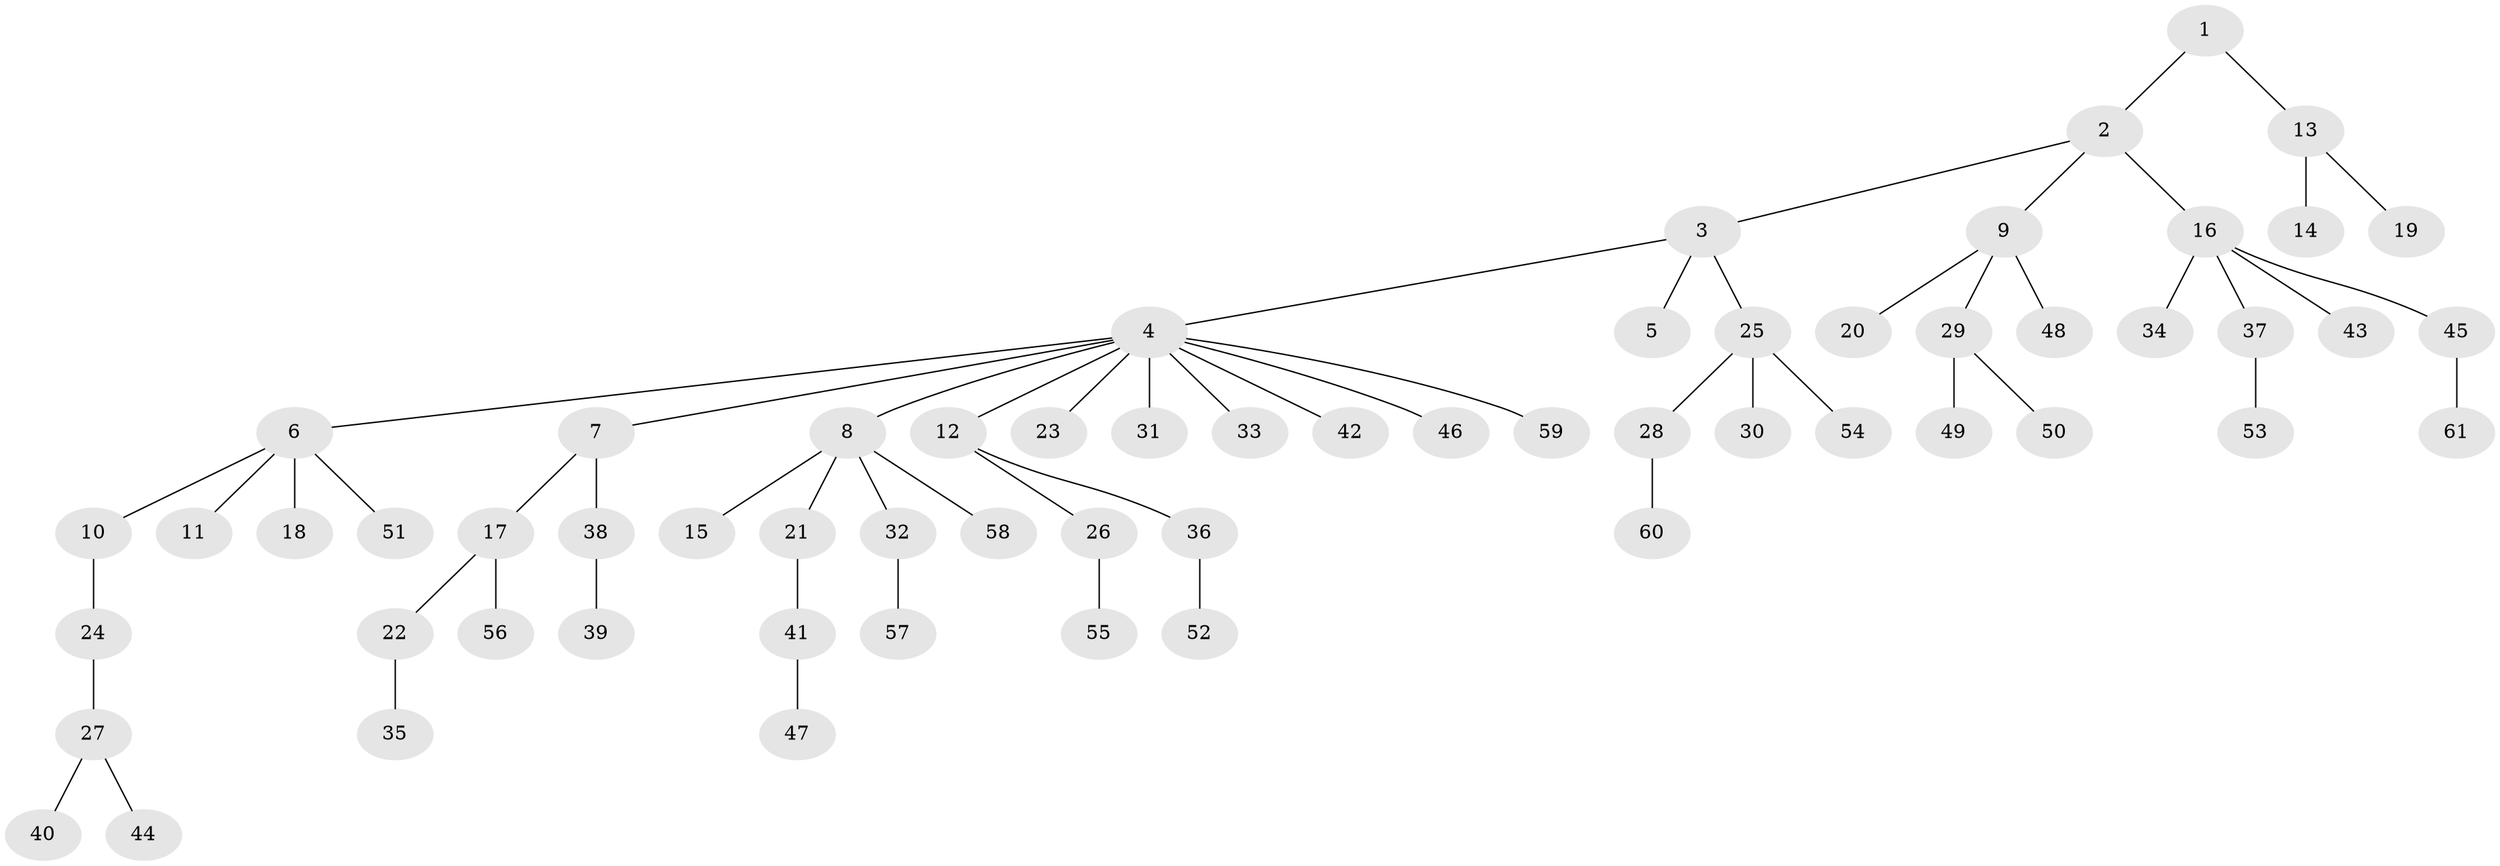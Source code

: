 // Generated by graph-tools (version 1.1) at 2025/26/03/09/25 03:26:30]
// undirected, 61 vertices, 60 edges
graph export_dot {
graph [start="1"]
  node [color=gray90,style=filled];
  1;
  2;
  3;
  4;
  5;
  6;
  7;
  8;
  9;
  10;
  11;
  12;
  13;
  14;
  15;
  16;
  17;
  18;
  19;
  20;
  21;
  22;
  23;
  24;
  25;
  26;
  27;
  28;
  29;
  30;
  31;
  32;
  33;
  34;
  35;
  36;
  37;
  38;
  39;
  40;
  41;
  42;
  43;
  44;
  45;
  46;
  47;
  48;
  49;
  50;
  51;
  52;
  53;
  54;
  55;
  56;
  57;
  58;
  59;
  60;
  61;
  1 -- 2;
  1 -- 13;
  2 -- 3;
  2 -- 9;
  2 -- 16;
  3 -- 4;
  3 -- 5;
  3 -- 25;
  4 -- 6;
  4 -- 7;
  4 -- 8;
  4 -- 12;
  4 -- 23;
  4 -- 31;
  4 -- 33;
  4 -- 42;
  4 -- 46;
  4 -- 59;
  6 -- 10;
  6 -- 11;
  6 -- 18;
  6 -- 51;
  7 -- 17;
  7 -- 38;
  8 -- 15;
  8 -- 21;
  8 -- 32;
  8 -- 58;
  9 -- 20;
  9 -- 29;
  9 -- 48;
  10 -- 24;
  12 -- 26;
  12 -- 36;
  13 -- 14;
  13 -- 19;
  16 -- 34;
  16 -- 37;
  16 -- 43;
  16 -- 45;
  17 -- 22;
  17 -- 56;
  21 -- 41;
  22 -- 35;
  24 -- 27;
  25 -- 28;
  25 -- 30;
  25 -- 54;
  26 -- 55;
  27 -- 40;
  27 -- 44;
  28 -- 60;
  29 -- 49;
  29 -- 50;
  32 -- 57;
  36 -- 52;
  37 -- 53;
  38 -- 39;
  41 -- 47;
  45 -- 61;
}
